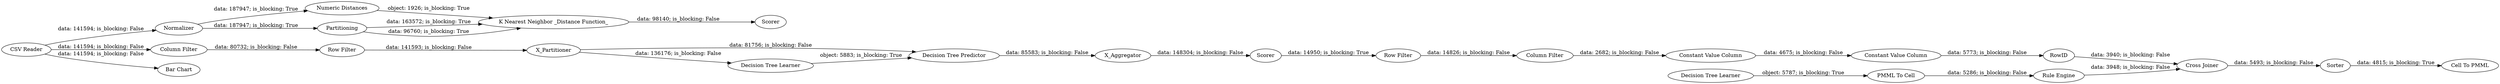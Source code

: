 digraph {
	"-3070531092988067940_10" [label="Numeric Distances"]
	"-3070531092988067940_11" [label=Normalizer]
	"-3070531092988067940_3" [label="Row Filter"]
	"6080546244552153551_28" [label="PMML To Cell"]
	"-3070531092988067940_54" [label="Cell To PMML"]
	"-2443514726208160888_39" [label=Scorer]
	"-3560128546962731801_9" [label="Row Filter"]
	"6080546244552153551_33" [label="Decision Tree Learner"]
	"-2443514726208160888_7" [label=X_Aggregator]
	"-3070531092988067940_2" [label="Column Filter"]
	"-3070531092988067940_8" [label=Partitioning]
	"-3560128546962731801_290" [label="Constant Value Column"]
	"6080546244552153551_34" [label="Rule Engine"]
	"-2443514726208160888_32" [label="Decision Tree Predictor"]
	"-3560128546962731801_293" [label=RowID]
	"-2443514726208160888_38" [label="Cross Joiner"]
	"-3070531092988067940_1" [label="CSV Reader"]
	"-3070531092988067940_4" [label="Bar Chart"]
	"-3070531092988067940_52" [label=Sorter]
	"-3560128546962731801_294" [label="Column Filter"]
	"-3070531092988067940_9" [label=Scorer]
	"-3070531092988067940_6" [label="K Nearest Neighbor _Distance Function_"]
	"-2443514726208160888_31" [label="Decision Tree Learner"]
	"-3560128546962731801_292" [label="Constant Value Column"]
	"-2443514726208160888_2" [label=X_Partitioner]
	"6080546244552153551_28" -> "6080546244552153551_34" [label="data: 5286; is_blocking: False"]
	"-2443514726208160888_39" -> "-3560128546962731801_9" [label="data: 14950; is_blocking: True"]
	"-2443514726208160888_2" -> "-2443514726208160888_32" [label="data: 81756; is_blocking: False"]
	"-2443514726208160888_32" -> "-2443514726208160888_7" [label="data: 85583; is_blocking: False"]
	"-3070531092988067940_11" -> "-3070531092988067940_10" [label="data: 187947; is_blocking: True"]
	"-3560128546962731801_294" -> "-3560128546962731801_290" [label="data: 2682; is_blocking: False"]
	"-3070531092988067940_8" -> "-3070531092988067940_6" [label="data: 163572; is_blocking: True"]
	"-3560128546962731801_290" -> "-3560128546962731801_292" [label="data: 4675; is_blocking: False"]
	"-2443514726208160888_7" -> "-2443514726208160888_39" [label="data: 148304; is_blocking: False"]
	"-3070531092988067940_1" -> "-3070531092988067940_4" [label="data: 141594; is_blocking: False"]
	"-3070531092988067940_1" -> "-3070531092988067940_11" [label="data: 141594; is_blocking: False"]
	"6080546244552153551_33" -> "6080546244552153551_28" [label="object: 5787; is_blocking: True"]
	"-3070531092988067940_6" -> "-3070531092988067940_9" [label="data: 98140; is_blocking: False"]
	"-3070531092988067940_2" -> "-3070531092988067940_3" [label="data: 80732; is_blocking: False"]
	"-3560128546962731801_9" -> "-3560128546962731801_294" [label="data: 14826; is_blocking: False"]
	"-3560128546962731801_293" -> "-2443514726208160888_38" [label="data: 3940; is_blocking: False"]
	"-2443514726208160888_31" -> "-2443514726208160888_32" [label="object: 5883; is_blocking: True"]
	"6080546244552153551_34" -> "-2443514726208160888_38" [label="data: 3948; is_blocking: False"]
	"-2443514726208160888_2" -> "-2443514726208160888_31" [label="data: 136176; is_blocking: False"]
	"-2443514726208160888_38" -> "-3070531092988067940_52" [label="data: 5493; is_blocking: False"]
	"-3070531092988067940_1" -> "-3070531092988067940_2" [label="data: 141594; is_blocking: False"]
	"-3560128546962731801_292" -> "-3560128546962731801_293" [label="data: 5773; is_blocking: False"]
	"-3070531092988067940_52" -> "-3070531092988067940_54" [label="data: 4815; is_blocking: True"]
	"-3070531092988067940_10" -> "-3070531092988067940_6" [label="object: 1926; is_blocking: True"]
	"-3070531092988067940_8" -> "-3070531092988067940_6" [label="data: 96760; is_blocking: True"]
	"-3070531092988067940_11" -> "-3070531092988067940_8" [label="data: 187947; is_blocking: True"]
	"-3070531092988067940_3" -> "-2443514726208160888_2" [label="data: 141593; is_blocking: False"]
	rankdir=LR
}
